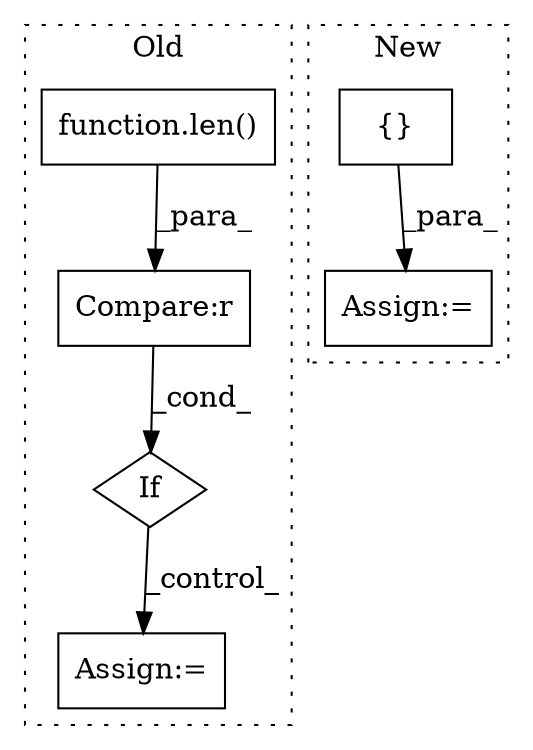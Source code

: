 digraph G {
subgraph cluster0 {
1 [label="function.len()" a="75" s="7020,7041" l="4,1" shape="box"];
4 [label="Assign:=" a="68" s="7194" l="3" shape="box"];
5 [label="If" a="96" s="7013,7046" l="3,18" shape="diamond"];
6 [label="Compare:r" a="40" s="7016" l="30" shape="box"];
label = "Old";
style="dotted";
}
subgraph cluster1 {
2 [label="{}" a="59" s="6002,6007" l="1,0" shape="box"];
3 [label="Assign:=" a="68" s="6230" l="3" shape="box"];
label = "New";
style="dotted";
}
1 -> 6 [label="_para_"];
2 -> 3 [label="_para_"];
5 -> 4 [label="_control_"];
6 -> 5 [label="_cond_"];
}
